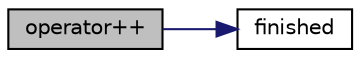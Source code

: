 digraph "operator++"
{
 // LATEX_PDF_SIZE
  edge [fontname="Helvetica",fontsize="10",labelfontname="Helvetica",labelfontsize="10"];
  node [fontname="Helvetica",fontsize="10",shape=record];
  rankdir="LR";
  Node1 [label="operator++",height=0.2,width=0.4,color="black", fillcolor="grey75", style="filled", fontcolor="black",tooltip=" "];
  Node1 -> Node2 [color="midnightblue",fontsize="10",style="solid",fontname="Helvetica"];
  Node2 [label="finished",height=0.2,width=0.4,color="black", fillcolor="white", style="filled",URL="$classpFlow_1_1timeFolder.html#aebaed0be88cbcf45f1985b819c9dabb7",tooltip=" "];
}
